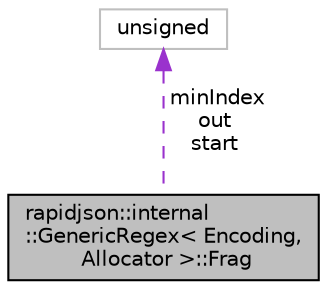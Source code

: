 digraph "rapidjson::internal::GenericRegex&lt; Encoding, Allocator &gt;::Frag"
{
 // INTERACTIVE_SVG=YES
 // LATEX_PDF_SIZE
  edge [fontname="Helvetica",fontsize="10",labelfontname="Helvetica",labelfontsize="10"];
  node [fontname="Helvetica",fontsize="10",shape=record];
  Node1 [label="rapidjson::internal\l::GenericRegex\< Encoding,\l Allocator \>::Frag",height=0.2,width=0.4,color="black", fillcolor="grey75", style="filled", fontcolor="black",tooltip=" "];
  Node2 -> Node1 [dir="back",color="darkorchid3",fontsize="10",style="dashed",label=" minIndex\nout\nstart" ,fontname="Helvetica"];
  Node2 [label="unsigned",height=0.2,width=0.4,color="grey75", fillcolor="white", style="filled",tooltip=" "];
}
